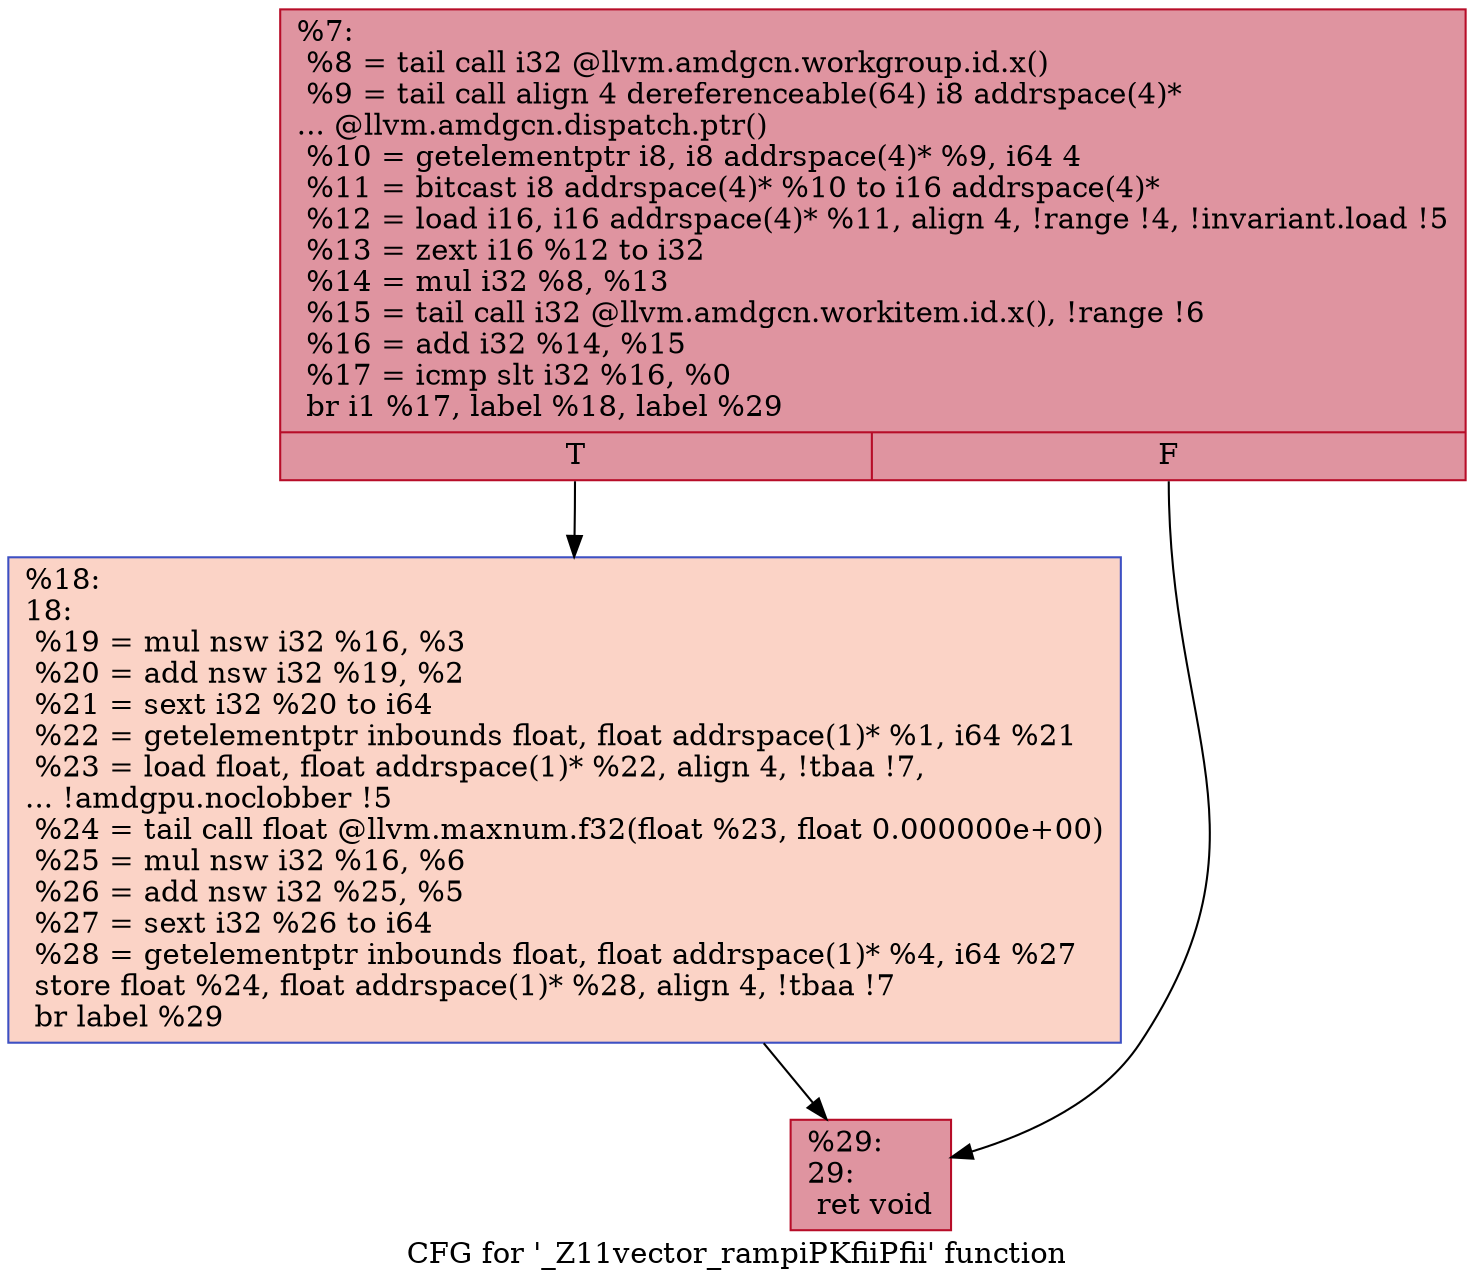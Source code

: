digraph "CFG for '_Z11vector_rampiPKfiiPfii' function" {
	label="CFG for '_Z11vector_rampiPKfiiPfii' function";

	Node0x60d52e0 [shape=record,color="#b70d28ff", style=filled, fillcolor="#b70d2870",label="{%7:\l  %8 = tail call i32 @llvm.amdgcn.workgroup.id.x()\l  %9 = tail call align 4 dereferenceable(64) i8 addrspace(4)*\l... @llvm.amdgcn.dispatch.ptr()\l  %10 = getelementptr i8, i8 addrspace(4)* %9, i64 4\l  %11 = bitcast i8 addrspace(4)* %10 to i16 addrspace(4)*\l  %12 = load i16, i16 addrspace(4)* %11, align 4, !range !4, !invariant.load !5\l  %13 = zext i16 %12 to i32\l  %14 = mul i32 %8, %13\l  %15 = tail call i32 @llvm.amdgcn.workitem.id.x(), !range !6\l  %16 = add i32 %14, %15\l  %17 = icmp slt i32 %16, %0\l  br i1 %17, label %18, label %29\l|{<s0>T|<s1>F}}"];
	Node0x60d52e0:s0 -> Node0x60d7210;
	Node0x60d52e0:s1 -> Node0x60d72a0;
	Node0x60d7210 [shape=record,color="#3d50c3ff", style=filled, fillcolor="#f59c7d70",label="{%18:\l18:                                               \l  %19 = mul nsw i32 %16, %3\l  %20 = add nsw i32 %19, %2\l  %21 = sext i32 %20 to i64\l  %22 = getelementptr inbounds float, float addrspace(1)* %1, i64 %21\l  %23 = load float, float addrspace(1)* %22, align 4, !tbaa !7,\l... !amdgpu.noclobber !5\l  %24 = tail call float @llvm.maxnum.f32(float %23, float 0.000000e+00)\l  %25 = mul nsw i32 %16, %6\l  %26 = add nsw i32 %25, %5\l  %27 = sext i32 %26 to i64\l  %28 = getelementptr inbounds float, float addrspace(1)* %4, i64 %27\l  store float %24, float addrspace(1)* %28, align 4, !tbaa !7\l  br label %29\l}"];
	Node0x60d7210 -> Node0x60d72a0;
	Node0x60d72a0 [shape=record,color="#b70d28ff", style=filled, fillcolor="#b70d2870",label="{%29:\l29:                                               \l  ret void\l}"];
}

